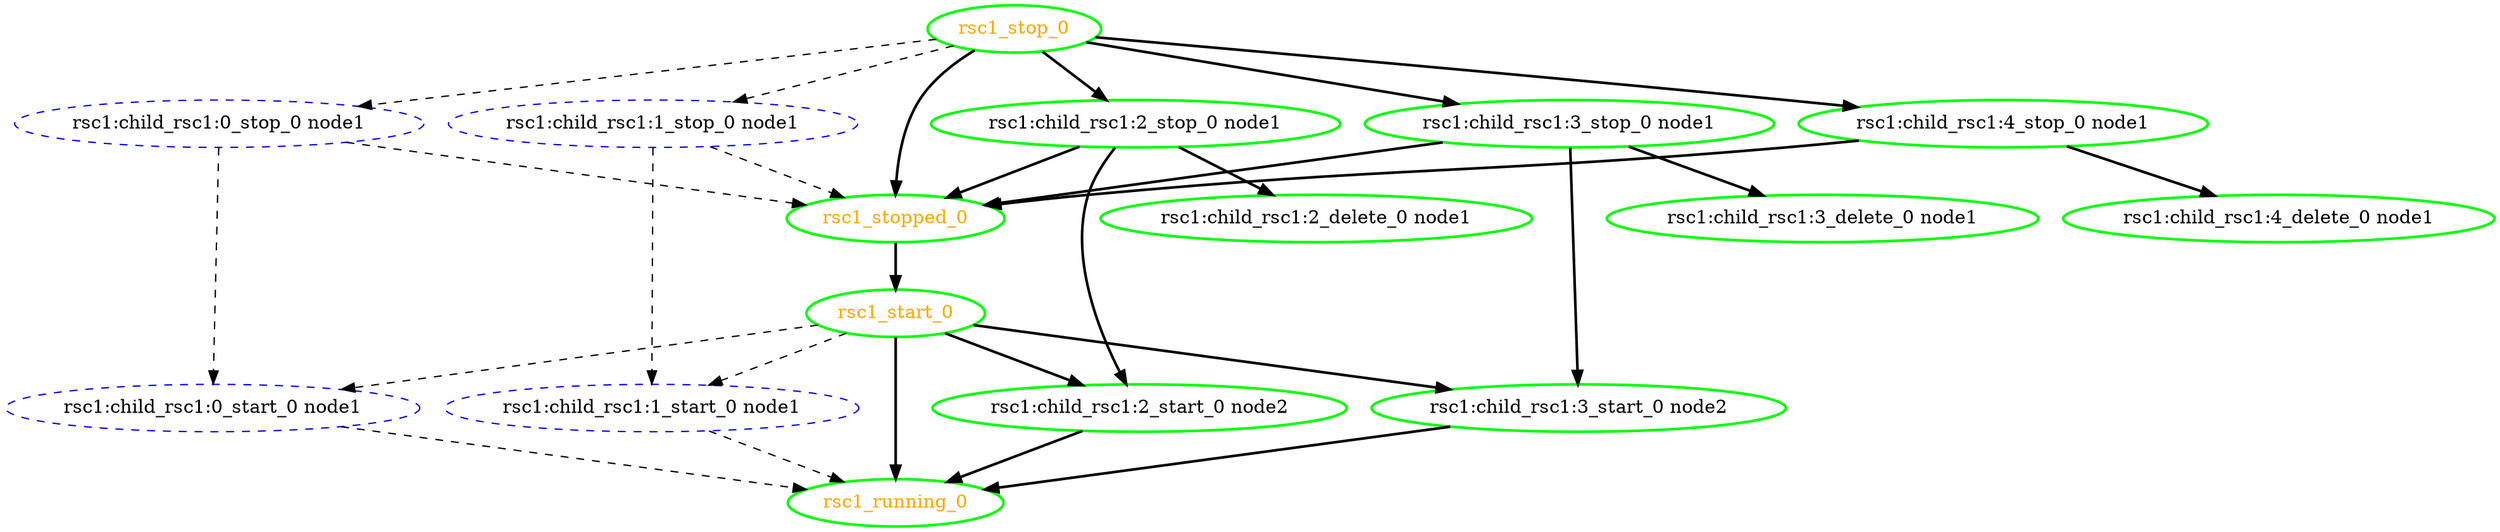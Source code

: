 digraph "g" {
	size = "30,30"
"rsc1:child_rsc1:0_stop_0 node1" [ style="dashed" color="blue" fontcolor="black" ]
"rsc1:child_rsc1:0_start_0 node1" [ style="dashed" color="blue" fontcolor="black" ]
"rsc1:child_rsc1:1_stop_0 node1" [ style="dashed" color="blue" fontcolor="black" ]
"rsc1:child_rsc1:1_start_0 node1" [ style="dashed" color="blue" fontcolor="black" ]
"rsc1:child_rsc1:2_stop_0 node1" [ style=bold color="green" fontcolor="black" ]
"rsc1:child_rsc1:2_start_0 node2" [ style=bold color="green" fontcolor="black" ]
"rsc1:child_rsc1:2_delete_0 node1" [ style=bold color="green" fontcolor="black" ]
"rsc1:child_rsc1:3_stop_0 node1" [ style=bold color="green" fontcolor="black" ]
"rsc1:child_rsc1:3_start_0 node2" [ style=bold color="green" fontcolor="black" ]
"rsc1:child_rsc1:3_delete_0 node1" [ style=bold color="green" fontcolor="black" ]
"rsc1:child_rsc1:4_stop_0 node1" [ style=bold color="green" fontcolor="black" ]
"rsc1:child_rsc1:4_delete_0 node1" [ style=bold color="green" fontcolor="black" ]
"rsc1_start_0" [ style=bold color="green" fontcolor="orange" ]
"rsc1_running_0" [ style=bold color="green" fontcolor="orange" ]
"rsc1_stop_0" [ style=bold color="green" fontcolor="orange" ]
"rsc1_stopped_0" [ style=bold color="green" fontcolor="orange" ]
"rsc1_stop_0" -> "rsc1:child_rsc1:0_stop_0 node1" [ style = dashed]
"rsc1:child_rsc1:0_stop_0 node1" -> "rsc1:child_rsc1:0_start_0 node1" [ style = dashed]
"rsc1_start_0" -> "rsc1:child_rsc1:0_start_0 node1" [ style = dashed]
"rsc1_stop_0" -> "rsc1:child_rsc1:1_stop_0 node1" [ style = dashed]
"rsc1:child_rsc1:1_stop_0 node1" -> "rsc1:child_rsc1:1_start_0 node1" [ style = dashed]
"rsc1_start_0" -> "rsc1:child_rsc1:1_start_0 node1" [ style = dashed]
"rsc1_stop_0" -> "rsc1:child_rsc1:2_stop_0 node1" [ style = bold]
"rsc1:child_rsc1:2_stop_0 node1" -> "rsc1:child_rsc1:2_start_0 node2" [ style = bold]
"rsc1_start_0" -> "rsc1:child_rsc1:2_start_0 node2" [ style = bold]
"rsc1:child_rsc1:2_stop_0 node1" -> "rsc1:child_rsc1:2_delete_0 node1" [ style = bold]
"rsc1_stop_0" -> "rsc1:child_rsc1:3_stop_0 node1" [ style = bold]
"rsc1:child_rsc1:3_stop_0 node1" -> "rsc1:child_rsc1:3_start_0 node2" [ style = bold]
"rsc1_start_0" -> "rsc1:child_rsc1:3_start_0 node2" [ style = bold]
"rsc1:child_rsc1:3_stop_0 node1" -> "rsc1:child_rsc1:3_delete_0 node1" [ style = bold]
"rsc1_stop_0" -> "rsc1:child_rsc1:4_stop_0 node1" [ style = bold]
"rsc1:child_rsc1:4_stop_0 node1" -> "rsc1:child_rsc1:4_delete_0 node1" [ style = bold]
"rsc1_stopped_0" -> "rsc1_start_0" [ style = bold]
"rsc1:child_rsc1:0_start_0 node1" -> "rsc1_running_0" [ style = dashed]
"rsc1:child_rsc1:1_start_0 node1" -> "rsc1_running_0" [ style = dashed]
"rsc1:child_rsc1:2_start_0 node2" -> "rsc1_running_0" [ style = bold]
"rsc1:child_rsc1:3_start_0 node2" -> "rsc1_running_0" [ style = bold]
"rsc1_start_0" -> "rsc1_running_0" [ style = bold]
"rsc1:child_rsc1:0_stop_0 node1" -> "rsc1_stopped_0" [ style = dashed]
"rsc1:child_rsc1:1_stop_0 node1" -> "rsc1_stopped_0" [ style = dashed]
"rsc1:child_rsc1:2_stop_0 node1" -> "rsc1_stopped_0" [ style = bold]
"rsc1:child_rsc1:3_stop_0 node1" -> "rsc1_stopped_0" [ style = bold]
"rsc1:child_rsc1:4_stop_0 node1" -> "rsc1_stopped_0" [ style = bold]
"rsc1_stop_0" -> "rsc1_stopped_0" [ style = bold]
}
